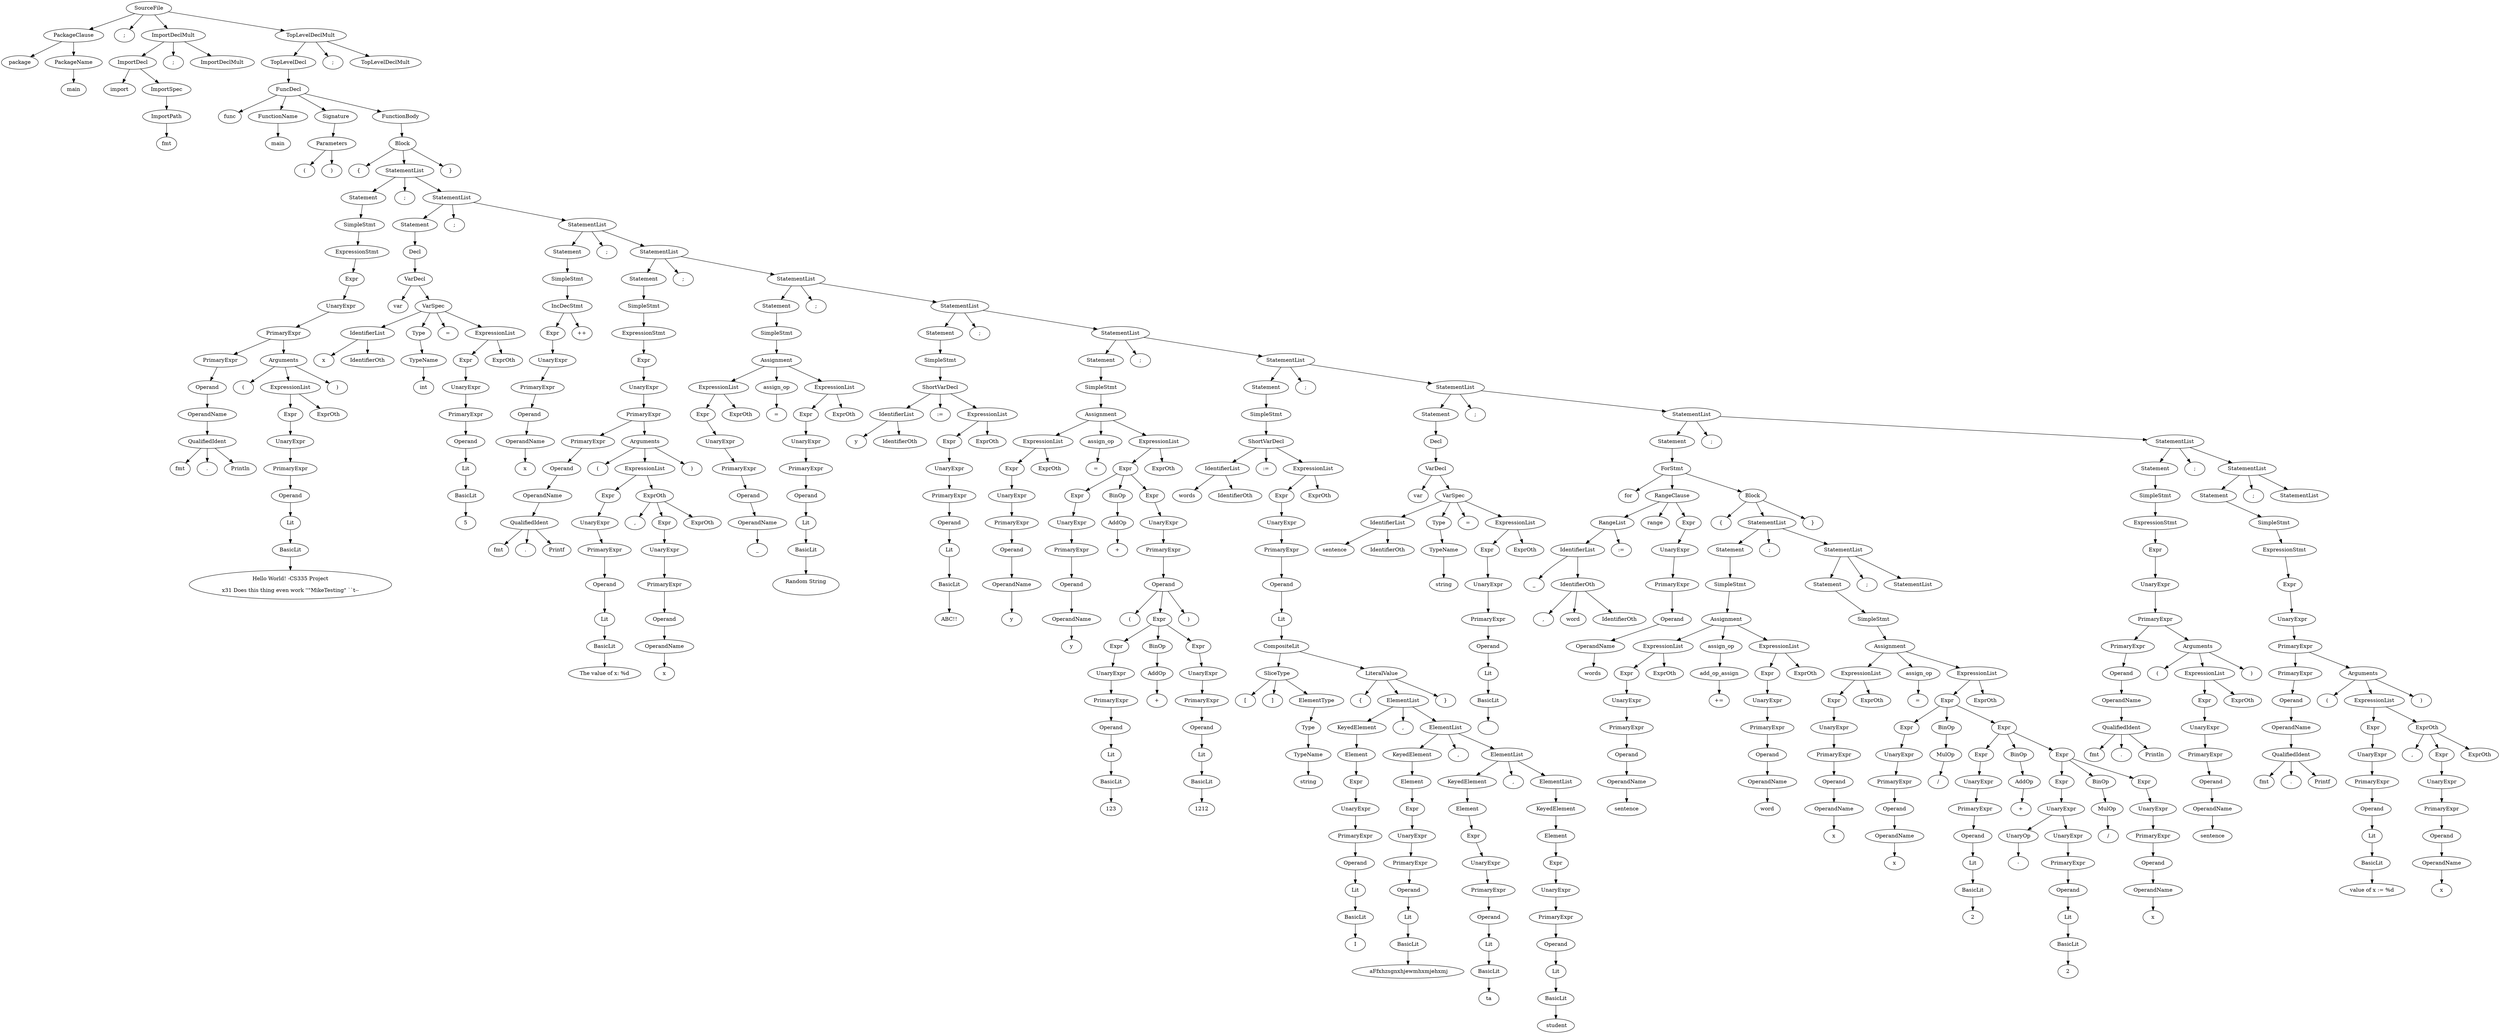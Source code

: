digraph ParseTree {
0[label="SourceFile"]; 1[label="PackageClause"]; 0->1 ;
1[label="PackageClause"]; 2[label="package"]; 1->2 ;
1[label="PackageClause"]; 3[label="PackageName"]; 1->3 ;
3[label="PackageName"]; 4[label="main"]; 3->4 ;
0[label="SourceFile"]; 5[label=";"]; 0->5 ;
0[label="SourceFile"]; 6[label="ImportDeclMult"]; 0->6 ;
6[label="ImportDeclMult"]; 7[label="ImportDecl"]; 6->7 ;
7[label="ImportDecl"]; 8[label="import"]; 7->8 ;
7[label="ImportDecl"]; 9[label="ImportSpec"]; 7->9 ;
9[label="ImportSpec"]; 10[label="ImportPath"]; 9->10 ;
10[label="ImportPath"]; 11[label="fmt"]; 10->11 ;
6[label="ImportDeclMult"]; 12[label=";"]; 6->12 ;
6[label="ImportDeclMult"]; 13[label="ImportDeclMult"]; 6->13 ;
0[label="SourceFile"]; 14[label="TopLevelDeclMult"]; 0->14 ;
14[label="TopLevelDeclMult"]; 15[label="TopLevelDecl"]; 14->15 ;
15[label="TopLevelDecl"]; 16[label="FuncDecl"]; 15->16 ;
16[label="FuncDecl"]; 17[label="func"]; 16->17 ;
16[label="FuncDecl"]; 18[label="FunctionName"]; 16->18 ;
18[label="FunctionName"]; 19[label="main"]; 18->19 ;
16[label="FuncDecl"]; 20[label="Signature"]; 16->20 ;
20[label="Signature"]; 21[label="Parameters"]; 20->21 ;
21[label="Parameters"]; 22[label="("]; 21->22 ;
21[label="Parameters"]; 23[label=")"]; 21->23 ;
16[label="FuncDecl"]; 24[label="FunctionBody"]; 16->24 ;
24[label="FunctionBody"]; 25[label="Block"]; 24->25 ;
25[label="Block"]; 26[label="{"]; 25->26 ;
25[label="Block"]; 27[label="StatementList"]; 25->27 ;
27[label="StatementList"]; 28[label="Statement"]; 27->28 ;
28[label="Statement"]; 29[label="SimpleStmt"]; 28->29 ;
29[label="SimpleStmt"]; 30[label="ExpressionStmt"]; 29->30 ;
30[label="ExpressionStmt"]; 31[label="Expr"]; 30->31 ;
31[label="Expr"]; 32[label="UnaryExpr"]; 31->32 ;
32[label="UnaryExpr"]; 33[label="PrimaryExpr"]; 32->33 ;
33[label="PrimaryExpr"]; 34[label="PrimaryExpr"]; 33->34 ;
34[label="PrimaryExpr"]; 35[label="Operand"]; 34->35 ;
35[label="Operand"]; 36[label="OperandName"]; 35->36 ;
36[label="OperandName"]; 37[label="QualifiedIdent"]; 36->37 ;
37[label="QualifiedIdent"]; 38[label="fmt"]; 37->38 ;
37[label="QualifiedIdent"]; 39[label="."]; 37->39 ;
37[label="QualifiedIdent"]; 40[label="Println"]; 37->40 ;
33[label="PrimaryExpr"]; 41[label="Arguments"]; 33->41 ;
41[label="Arguments"]; 42[label="("]; 41->42 ;
41[label="Arguments"]; 43[label="ExpressionList"]; 41->43 ;
43[label="ExpressionList"]; 44[label="Expr"]; 43->44 ;
44[label="Expr"]; 45[label="UnaryExpr"]; 44->45 ;
45[label="UnaryExpr"]; 46[label="PrimaryExpr"]; 45->46 ;
46[label="PrimaryExpr"]; 47[label="Operand"]; 46->47 ;
47[label="Operand"]; 48[label="Lit"]; 47->48 ;
48[label="Lit"]; 49[label="BasicLit"]; 48->49 ;
49[label="BasicLit"]; 50[label="Hello World! -CS335 Project\n\n\x31 Does this thing even work ''\"MikeTesting\" ``\t--"]; 49->50 ;
43[label="ExpressionList"]; 51[label="ExprOth"]; 43->51 ;
41[label="Arguments"]; 52[label=")"]; 41->52 ;
27[label="StatementList"]; 53[label=";"]; 27->53 ;
27[label="StatementList"]; 54[label="StatementList"]; 27->54 ;
54[label="StatementList"]; 55[label="Statement"]; 54->55 ;
55[label="Statement"]; 56[label="Decl"]; 55->56 ;
56[label="Decl"]; 57[label="VarDecl"]; 56->57 ;
57[label="VarDecl"]; 58[label="var"]; 57->58 ;
57[label="VarDecl"]; 59[label="VarSpec"]; 57->59 ;
59[label="VarSpec"]; 60[label="IdentifierList"]; 59->60 ;
60[label="IdentifierList"]; 61[label="x"]; 60->61 ;
60[label="IdentifierList"]; 62[label="IdentifierOth"]; 60->62 ;
59[label="VarSpec"]; 63[label="Type"]; 59->63 ;
63[label="Type"]; 64[label="TypeName"]; 63->64 ;
64[label="TypeName"]; 65[label="int"]; 64->65 ;
59[label="VarSpec"]; 66[label="="]; 59->66 ;
59[label="VarSpec"]; 67[label="ExpressionList"]; 59->67 ;
67[label="ExpressionList"]; 68[label="Expr"]; 67->68 ;
68[label="Expr"]; 69[label="UnaryExpr"]; 68->69 ;
69[label="UnaryExpr"]; 70[label="PrimaryExpr"]; 69->70 ;
70[label="PrimaryExpr"]; 71[label="Operand"]; 70->71 ;
71[label="Operand"]; 72[label="Lit"]; 71->72 ;
72[label="Lit"]; 73[label="BasicLit"]; 72->73 ;
73[label="BasicLit"]; 74[label="5"]; 73->74 ;
67[label="ExpressionList"]; 75[label="ExprOth"]; 67->75 ;
54[label="StatementList"]; 76[label=";"]; 54->76 ;
54[label="StatementList"]; 77[label="StatementList"]; 54->77 ;
77[label="StatementList"]; 78[label="Statement"]; 77->78 ;
78[label="Statement"]; 79[label="SimpleStmt"]; 78->79 ;
79[label="SimpleStmt"]; 80[label="IncDecStmt"]; 79->80 ;
80[label="IncDecStmt"]; 81[label="Expr"]; 80->81 ;
81[label="Expr"]; 82[label="UnaryExpr"]; 81->82 ;
82[label="UnaryExpr"]; 83[label="PrimaryExpr"]; 82->83 ;
83[label="PrimaryExpr"]; 84[label="Operand"]; 83->84 ;
84[label="Operand"]; 85[label="OperandName"]; 84->85 ;
85[label="OperandName"]; 86[label="x"]; 85->86 ;
80[label="IncDecStmt"]; 87[label="++"]; 80->87 ;
77[label="StatementList"]; 88[label=";"]; 77->88 ;
77[label="StatementList"]; 89[label="StatementList"]; 77->89 ;
89[label="StatementList"]; 90[label="Statement"]; 89->90 ;
90[label="Statement"]; 91[label="SimpleStmt"]; 90->91 ;
91[label="SimpleStmt"]; 92[label="ExpressionStmt"]; 91->92 ;
92[label="ExpressionStmt"]; 93[label="Expr"]; 92->93 ;
93[label="Expr"]; 94[label="UnaryExpr"]; 93->94 ;
94[label="UnaryExpr"]; 95[label="PrimaryExpr"]; 94->95 ;
95[label="PrimaryExpr"]; 96[label="PrimaryExpr"]; 95->96 ;
96[label="PrimaryExpr"]; 97[label="Operand"]; 96->97 ;
97[label="Operand"]; 98[label="OperandName"]; 97->98 ;
98[label="OperandName"]; 99[label="QualifiedIdent"]; 98->99 ;
99[label="QualifiedIdent"]; 100[label="fmt"]; 99->100 ;
99[label="QualifiedIdent"]; 101[label="."]; 99->101 ;
99[label="QualifiedIdent"]; 102[label="Printf"]; 99->102 ;
95[label="PrimaryExpr"]; 103[label="Arguments"]; 95->103 ;
103[label="Arguments"]; 104[label="("]; 103->104 ;
103[label="Arguments"]; 105[label="ExpressionList"]; 103->105 ;
105[label="ExpressionList"]; 106[label="Expr"]; 105->106 ;
106[label="Expr"]; 107[label="UnaryExpr"]; 106->107 ;
107[label="UnaryExpr"]; 108[label="PrimaryExpr"]; 107->108 ;
108[label="PrimaryExpr"]; 109[label="Operand"]; 108->109 ;
109[label="Operand"]; 110[label="Lit"]; 109->110 ;
110[label="Lit"]; 111[label="BasicLit"]; 110->111 ;
111[label="BasicLit"]; 112[label="The value of x: %d\n"]; 111->112 ;
105[label="ExpressionList"]; 113[label="ExprOth"]; 105->113 ;
113[label="ExprOth"]; 114[label=","]; 113->114 ;
113[label="ExprOth"]; 115[label="Expr"]; 113->115 ;
115[label="Expr"]; 116[label="UnaryExpr"]; 115->116 ;
116[label="UnaryExpr"]; 117[label="PrimaryExpr"]; 116->117 ;
117[label="PrimaryExpr"]; 118[label="Operand"]; 117->118 ;
118[label="Operand"]; 119[label="OperandName"]; 118->119 ;
119[label="OperandName"]; 120[label="x"]; 119->120 ;
113[label="ExprOth"]; 121[label="ExprOth"]; 113->121 ;
103[label="Arguments"]; 122[label=")"]; 103->122 ;
89[label="StatementList"]; 123[label=";"]; 89->123 ;
89[label="StatementList"]; 124[label="StatementList"]; 89->124 ;
124[label="StatementList"]; 125[label="Statement"]; 124->125 ;
125[label="Statement"]; 126[label="SimpleStmt"]; 125->126 ;
126[label="SimpleStmt"]; 127[label="Assignment"]; 126->127 ;
127[label="Assignment"]; 128[label="ExpressionList"]; 127->128 ;
128[label="ExpressionList"]; 129[label="Expr"]; 128->129 ;
129[label="Expr"]; 130[label="UnaryExpr"]; 129->130 ;
130[label="UnaryExpr"]; 131[label="PrimaryExpr"]; 130->131 ;
131[label="PrimaryExpr"]; 132[label="Operand"]; 131->132 ;
132[label="Operand"]; 133[label="OperandName"]; 132->133 ;
133[label="OperandName"]; 134[label="_"]; 133->134 ;
128[label="ExpressionList"]; 135[label="ExprOth"]; 128->135 ;
127[label="Assignment"]; 136[label="assign_op"]; 127->136 ;
136[label="assign_op"]; 137[label="="]; 136->137 ;
127[label="Assignment"]; 138[label="ExpressionList"]; 127->138 ;
138[label="ExpressionList"]; 139[label="Expr"]; 138->139 ;
139[label="Expr"]; 140[label="UnaryExpr"]; 139->140 ;
140[label="UnaryExpr"]; 141[label="PrimaryExpr"]; 140->141 ;
141[label="PrimaryExpr"]; 142[label="Operand"]; 141->142 ;
142[label="Operand"]; 143[label="Lit"]; 142->143 ;
143[label="Lit"]; 144[label="BasicLit"]; 143->144 ;
144[label="BasicLit"]; 145[label="Random String\n\n"]; 144->145 ;
138[label="ExpressionList"]; 146[label="ExprOth"]; 138->146 ;
124[label="StatementList"]; 147[label=";"]; 124->147 ;
124[label="StatementList"]; 148[label="StatementList"]; 124->148 ;
148[label="StatementList"]; 149[label="Statement"]; 148->149 ;
149[label="Statement"]; 150[label="SimpleStmt"]; 149->150 ;
150[label="SimpleStmt"]; 151[label="ShortVarDecl"]; 150->151 ;
151[label="ShortVarDecl"]; 152[label="IdentifierList"]; 151->152 ;
152[label="IdentifierList"]; 153[label="y"]; 152->153 ;
152[label="IdentifierList"]; 154[label="IdentifierOth"]; 152->154 ;
151[label="ShortVarDecl"]; 155[label=":="]; 151->155 ;
151[label="ShortVarDecl"]; 156[label="ExpressionList"]; 151->156 ;
156[label="ExpressionList"]; 157[label="Expr"]; 156->157 ;
157[label="Expr"]; 158[label="UnaryExpr"]; 157->158 ;
158[label="UnaryExpr"]; 159[label="PrimaryExpr"]; 158->159 ;
159[label="PrimaryExpr"]; 160[label="Operand"]; 159->160 ;
160[label="Operand"]; 161[label="Lit"]; 160->161 ;
161[label="Lit"]; 162[label="BasicLit"]; 161->162 ;
162[label="BasicLit"]; 163[label="ABC!!"]; 162->163 ;
156[label="ExpressionList"]; 164[label="ExprOth"]; 156->164 ;
148[label="StatementList"]; 165[label=";"]; 148->165 ;
148[label="StatementList"]; 166[label="StatementList"]; 148->166 ;
166[label="StatementList"]; 167[label="Statement"]; 166->167 ;
167[label="Statement"]; 168[label="SimpleStmt"]; 167->168 ;
168[label="SimpleStmt"]; 169[label="Assignment"]; 168->169 ;
169[label="Assignment"]; 170[label="ExpressionList"]; 169->170 ;
170[label="ExpressionList"]; 171[label="Expr"]; 170->171 ;
171[label="Expr"]; 172[label="UnaryExpr"]; 171->172 ;
172[label="UnaryExpr"]; 173[label="PrimaryExpr"]; 172->173 ;
173[label="PrimaryExpr"]; 174[label="Operand"]; 173->174 ;
174[label="Operand"]; 175[label="OperandName"]; 174->175 ;
175[label="OperandName"]; 176[label="y"]; 175->176 ;
170[label="ExpressionList"]; 177[label="ExprOth"]; 170->177 ;
169[label="Assignment"]; 178[label="assign_op"]; 169->178 ;
178[label="assign_op"]; 179[label="="]; 178->179 ;
169[label="Assignment"]; 180[label="ExpressionList"]; 169->180 ;
180[label="ExpressionList"]; 181[label="Expr"]; 180->181 ;
181[label="Expr"]; 182[label="Expr"]; 181->182 ;
182[label="Expr"]; 183[label="UnaryExpr"]; 182->183 ;
183[label="UnaryExpr"]; 184[label="PrimaryExpr"]; 183->184 ;
184[label="PrimaryExpr"]; 185[label="Operand"]; 184->185 ;
185[label="Operand"]; 186[label="OperandName"]; 185->186 ;
186[label="OperandName"]; 187[label="y"]; 186->187 ;
181[label="Expr"]; 188[label="BinOp"]; 181->188 ;
188[label="BinOp"]; 189[label="AddOp"]; 188->189 ;
189[label="AddOp"]; 190[label="+"]; 189->190 ;
181[label="Expr"]; 191[label="Expr"]; 181->191 ;
191[label="Expr"]; 192[label="UnaryExpr"]; 191->192 ;
192[label="UnaryExpr"]; 193[label="PrimaryExpr"]; 192->193 ;
193[label="PrimaryExpr"]; 194[label="Operand"]; 193->194 ;
194[label="Operand"]; 195[label="("]; 194->195 ;
194[label="Operand"]; 196[label="Expr"]; 194->196 ;
196[label="Expr"]; 197[label="Expr"]; 196->197 ;
197[label="Expr"]; 198[label="UnaryExpr"]; 197->198 ;
198[label="UnaryExpr"]; 199[label="PrimaryExpr"]; 198->199 ;
199[label="PrimaryExpr"]; 200[label="Operand"]; 199->200 ;
200[label="Operand"]; 201[label="Lit"]; 200->201 ;
201[label="Lit"]; 202[label="BasicLit"]; 201->202 ;
202[label="BasicLit"]; 203[label="123"]; 202->203 ;
196[label="Expr"]; 204[label="BinOp"]; 196->204 ;
204[label="BinOp"]; 205[label="AddOp"]; 204->205 ;
205[label="AddOp"]; 206[label="+"]; 205->206 ;
196[label="Expr"]; 207[label="Expr"]; 196->207 ;
207[label="Expr"]; 208[label="UnaryExpr"]; 207->208 ;
208[label="UnaryExpr"]; 209[label="PrimaryExpr"]; 208->209 ;
209[label="PrimaryExpr"]; 210[label="Operand"]; 209->210 ;
210[label="Operand"]; 211[label="Lit"]; 210->211 ;
211[label="Lit"]; 212[label="BasicLit"]; 211->212 ;
212[label="BasicLit"]; 213[label="1212"]; 212->213 ;
194[label="Operand"]; 214[label=")"]; 194->214 ;
180[label="ExpressionList"]; 215[label="ExprOth"]; 180->215 ;
166[label="StatementList"]; 216[label=";"]; 166->216 ;
166[label="StatementList"]; 217[label="StatementList"]; 166->217 ;
217[label="StatementList"]; 218[label="Statement"]; 217->218 ;
218[label="Statement"]; 219[label="SimpleStmt"]; 218->219 ;
219[label="SimpleStmt"]; 220[label="ShortVarDecl"]; 219->220 ;
220[label="ShortVarDecl"]; 221[label="IdentifierList"]; 220->221 ;
221[label="IdentifierList"]; 222[label="words"]; 221->222 ;
221[label="IdentifierList"]; 223[label="IdentifierOth"]; 221->223 ;
220[label="ShortVarDecl"]; 224[label=":="]; 220->224 ;
220[label="ShortVarDecl"]; 225[label="ExpressionList"]; 220->225 ;
225[label="ExpressionList"]; 226[label="Expr"]; 225->226 ;
226[label="Expr"]; 227[label="UnaryExpr"]; 226->227 ;
227[label="UnaryExpr"]; 228[label="PrimaryExpr"]; 227->228 ;
228[label="PrimaryExpr"]; 229[label="Operand"]; 228->229 ;
229[label="Operand"]; 230[label="Lit"]; 229->230 ;
230[label="Lit"]; 231[label="CompositeLit"]; 230->231 ;
231[label="CompositeLit"]; 232[label="SliceType"]; 231->232 ;
232[label="SliceType"]; 233[label="["]; 232->233 ;
232[label="SliceType"]; 234[label="]"]; 232->234 ;
232[label="SliceType"]; 235[label="ElementType"]; 232->235 ;
235[label="ElementType"]; 236[label="Type"]; 235->236 ;
236[label="Type"]; 237[label="TypeName"]; 236->237 ;
237[label="TypeName"]; 238[label="string"]; 237->238 ;
231[label="CompositeLit"]; 239[label="LiteralValue"]; 231->239 ;
239[label="LiteralValue"]; 240[label="{"]; 239->240 ;
239[label="LiteralValue"]; 241[label="ElementList"]; 239->241 ;
241[label="ElementList"]; 242[label="KeyedElement"]; 241->242 ;
242[label="KeyedElement"]; 243[label="Element"]; 242->243 ;
243[label="Element"]; 244[label="Expr"]; 243->244 ;
244[label="Expr"]; 245[label="UnaryExpr"]; 244->245 ;
245[label="UnaryExpr"]; 246[label="PrimaryExpr"]; 245->246 ;
246[label="PrimaryExpr"]; 247[label="Operand"]; 246->247 ;
247[label="Operand"]; 248[label="Lit"]; 247->248 ;
248[label="Lit"]; 249[label="BasicLit"]; 248->249 ;
249[label="BasicLit"]; 250[label="I"]; 249->250 ;
241[label="ElementList"]; 251[label=","]; 241->251 ;
241[label="ElementList"]; 252[label="ElementList"]; 241->252 ;
252[label="ElementList"]; 253[label="KeyedElement"]; 252->253 ;
253[label="KeyedElement"]; 254[label="Element"]; 253->254 ;
254[label="Element"]; 255[label="Expr"]; 254->255 ;
255[label="Expr"]; 256[label="UnaryExpr"]; 255->256 ;
256[label="UnaryExpr"]; 257[label="PrimaryExpr"]; 256->257 ;
257[label="PrimaryExpr"]; 258[label="Operand"]; 257->258 ;
258[label="Operand"]; 259[label="Lit"]; 258->259 ;
259[label="Lit"]; 260[label="BasicLit"]; 259->260 ;
260[label="BasicLit"]; 261[label=" aFfxhzsgnxhjewmhxmjehxmj"]; 260->261 ;
252[label="ElementList"]; 262[label=","]; 252->262 ;
252[label="ElementList"]; 263[label="ElementList"]; 252->263 ;
263[label="ElementList"]; 264[label="KeyedElement"]; 263->264 ;
264[label="KeyedElement"]; 265[label="Element"]; 264->265 ;
265[label="Element"]; 266[label="Expr"]; 265->266 ;
266[label="Expr"]; 267[label="UnaryExpr"]; 266->267 ;
267[label="UnaryExpr"]; 268[label="PrimaryExpr"]; 267->268 ;
268[label="PrimaryExpr"]; 269[label="Operand"]; 268->269 ;
269[label="Operand"]; 270[label="Lit"]; 269->270 ;
270[label="Lit"]; 271[label="BasicLit"]; 270->271 ;
271[label="BasicLit"]; 272[label="\ta"]; 271->272 ;
263[label="ElementList"]; 273[label=","]; 263->273 ;
263[label="ElementList"]; 274[label="ElementList"]; 263->274 ;
274[label="ElementList"]; 275[label="KeyedElement"]; 274->275 ;
275[label="KeyedElement"]; 276[label="Element"]; 275->276 ;
276[label="Element"]; 277[label="Expr"]; 276->277 ;
277[label="Expr"]; 278[label="UnaryExpr"]; 277->278 ;
278[label="UnaryExpr"]; 279[label="PrimaryExpr"]; 278->279 ;
279[label="PrimaryExpr"]; 280[label="Operand"]; 279->280 ;
280[label="Operand"]; 281[label="Lit"]; 280->281 ;
281[label="Lit"]; 282[label="BasicLit"]; 281->282 ;
282[label="BasicLit"]; 283[label=" student"]; 282->283 ;
239[label="LiteralValue"]; 284[label="}"]; 239->284 ;
225[label="ExpressionList"]; 285[label="ExprOth"]; 225->285 ;
217[label="StatementList"]; 286[label=";"]; 217->286 ;
217[label="StatementList"]; 287[label="StatementList"]; 217->287 ;
287[label="StatementList"]; 288[label="Statement"]; 287->288 ;
288[label="Statement"]; 289[label="Decl"]; 288->289 ;
289[label="Decl"]; 290[label="VarDecl"]; 289->290 ;
290[label="VarDecl"]; 291[label="var"]; 290->291 ;
290[label="VarDecl"]; 292[label="VarSpec"]; 290->292 ;
292[label="VarSpec"]; 293[label="IdentifierList"]; 292->293 ;
293[label="IdentifierList"]; 294[label="sentence"]; 293->294 ;
293[label="IdentifierList"]; 295[label="IdentifierOth"]; 293->295 ;
292[label="VarSpec"]; 296[label="Type"]; 292->296 ;
296[label="Type"]; 297[label="TypeName"]; 296->297 ;
297[label="TypeName"]; 298[label="string"]; 297->298 ;
292[label="VarSpec"]; 299[label="="]; 292->299 ;
292[label="VarSpec"]; 300[label="ExpressionList"]; 292->300 ;
300[label="ExpressionList"]; 301[label="Expr"]; 300->301 ;
301[label="Expr"]; 302[label="UnaryExpr"]; 301->302 ;
302[label="UnaryExpr"]; 303[label="PrimaryExpr"]; 302->303 ;
303[label="PrimaryExpr"]; 304[label="Operand"]; 303->304 ;
304[label="Operand"]; 305[label="Lit"]; 304->305 ;
305[label="Lit"]; 306[label="BasicLit"]; 305->306 ;
306[label="BasicLit"]; 307[label=""]; 306->307 ;
300[label="ExpressionList"]; 308[label="ExprOth"]; 300->308 ;
287[label="StatementList"]; 309[label=";"]; 287->309 ;
287[label="StatementList"]; 310[label="StatementList"]; 287->310 ;
310[label="StatementList"]; 311[label="Statement"]; 310->311 ;
311[label="Statement"]; 312[label="ForStmt"]; 311->312 ;
312[label="ForStmt"]; 313[label="for"]; 312->313 ;
312[label="ForStmt"]; 314[label="RangeClause"]; 312->314 ;
314[label="RangeClause"]; 315[label="RangeList"]; 314->315 ;
315[label="RangeList"]; 316[label="IdentifierList"]; 315->316 ;
316[label="IdentifierList"]; 317[label="_"]; 316->317 ;
316[label="IdentifierList"]; 318[label="IdentifierOth"]; 316->318 ;
318[label="IdentifierOth"]; 319[label=","]; 318->319 ;
318[label="IdentifierOth"]; 320[label="word"]; 318->320 ;
318[label="IdentifierOth"]; 321[label="IdentifierOth"]; 318->321 ;
315[label="RangeList"]; 322[label=":="]; 315->322 ;
314[label="RangeClause"]; 323[label="range"]; 314->323 ;
314[label="RangeClause"]; 324[label="Expr"]; 314->324 ;
324[label="Expr"]; 325[label="UnaryExpr"]; 324->325 ;
325[label="UnaryExpr"]; 326[label="PrimaryExpr"]; 325->326 ;
326[label="PrimaryExpr"]; 327[label="Operand"]; 326->327 ;
327[label="Operand"]; 328[label="OperandName"]; 327->328 ;
328[label="OperandName"]; 329[label="words"]; 328->329 ;
312[label="ForStmt"]; 330[label="Block"]; 312->330 ;
330[label="Block"]; 331[label="{"]; 330->331 ;
330[label="Block"]; 332[label="StatementList"]; 330->332 ;
332[label="StatementList"]; 333[label="Statement"]; 332->333 ;
333[label="Statement"]; 334[label="SimpleStmt"]; 333->334 ;
334[label="SimpleStmt"]; 335[label="Assignment"]; 334->335 ;
335[label="Assignment"]; 336[label="ExpressionList"]; 335->336 ;
336[label="ExpressionList"]; 337[label="Expr"]; 336->337 ;
337[label="Expr"]; 338[label="UnaryExpr"]; 337->338 ;
338[label="UnaryExpr"]; 339[label="PrimaryExpr"]; 338->339 ;
339[label="PrimaryExpr"]; 340[label="Operand"]; 339->340 ;
340[label="Operand"]; 341[label="OperandName"]; 340->341 ;
341[label="OperandName"]; 342[label="sentence"]; 341->342 ;
336[label="ExpressionList"]; 343[label="ExprOth"]; 336->343 ;
335[label="Assignment"]; 344[label="assign_op"]; 335->344 ;
344[label="assign_op"]; 345[label="add_op_assign"]; 344->345 ;
345[label="add_op_assign"]; 346[label="+="]; 345->346 ;
335[label="Assignment"]; 347[label="ExpressionList"]; 335->347 ;
347[label="ExpressionList"]; 348[label="Expr"]; 347->348 ;
348[label="Expr"]; 349[label="UnaryExpr"]; 348->349 ;
349[label="UnaryExpr"]; 350[label="PrimaryExpr"]; 349->350 ;
350[label="PrimaryExpr"]; 351[label="Operand"]; 350->351 ;
351[label="Operand"]; 352[label="OperandName"]; 351->352 ;
352[label="OperandName"]; 353[label="word"]; 352->353 ;
347[label="ExpressionList"]; 354[label="ExprOth"]; 347->354 ;
332[label="StatementList"]; 355[label=";"]; 332->355 ;
332[label="StatementList"]; 356[label="StatementList"]; 332->356 ;
356[label="StatementList"]; 357[label="Statement"]; 356->357 ;
357[label="Statement"]; 358[label="SimpleStmt"]; 357->358 ;
358[label="SimpleStmt"]; 359[label="Assignment"]; 358->359 ;
359[label="Assignment"]; 360[label="ExpressionList"]; 359->360 ;
360[label="ExpressionList"]; 361[label="Expr"]; 360->361 ;
361[label="Expr"]; 362[label="UnaryExpr"]; 361->362 ;
362[label="UnaryExpr"]; 363[label="PrimaryExpr"]; 362->363 ;
363[label="PrimaryExpr"]; 364[label="Operand"]; 363->364 ;
364[label="Operand"]; 365[label="OperandName"]; 364->365 ;
365[label="OperandName"]; 366[label="x"]; 365->366 ;
360[label="ExpressionList"]; 367[label="ExprOth"]; 360->367 ;
359[label="Assignment"]; 368[label="assign_op"]; 359->368 ;
368[label="assign_op"]; 369[label="="]; 368->369 ;
359[label="Assignment"]; 370[label="ExpressionList"]; 359->370 ;
370[label="ExpressionList"]; 371[label="Expr"]; 370->371 ;
371[label="Expr"]; 372[label="Expr"]; 371->372 ;
372[label="Expr"]; 373[label="UnaryExpr"]; 372->373 ;
373[label="UnaryExpr"]; 374[label="PrimaryExpr"]; 373->374 ;
374[label="PrimaryExpr"]; 375[label="Operand"]; 374->375 ;
375[label="Operand"]; 376[label="OperandName"]; 375->376 ;
376[label="OperandName"]; 377[label="x"]; 376->377 ;
371[label="Expr"]; 378[label="BinOp"]; 371->378 ;
378[label="BinOp"]; 379[label="MulOp"]; 378->379 ;
379[label="MulOp"]; 380[label="/"]; 379->380 ;
371[label="Expr"]; 381[label="Expr"]; 371->381 ;
381[label="Expr"]; 382[label="Expr"]; 381->382 ;
382[label="Expr"]; 383[label="UnaryExpr"]; 382->383 ;
383[label="UnaryExpr"]; 384[label="PrimaryExpr"]; 383->384 ;
384[label="PrimaryExpr"]; 385[label="Operand"]; 384->385 ;
385[label="Operand"]; 386[label="Lit"]; 385->386 ;
386[label="Lit"]; 387[label="BasicLit"]; 386->387 ;
387[label="BasicLit"]; 388[label="2"]; 387->388 ;
381[label="Expr"]; 389[label="BinOp"]; 381->389 ;
389[label="BinOp"]; 390[label="AddOp"]; 389->390 ;
390[label="AddOp"]; 391[label="+"]; 390->391 ;
381[label="Expr"]; 392[label="Expr"]; 381->392 ;
392[label="Expr"]; 393[label="Expr"]; 392->393 ;
393[label="Expr"]; 394[label="UnaryExpr"]; 393->394 ;
394[label="UnaryExpr"]; 395[label="UnaryOp"]; 394->395 ;
395[label="UnaryOp"]; 396[label="-"]; 395->396 ;
394[label="UnaryExpr"]; 397[label="UnaryExpr"]; 394->397 ;
397[label="UnaryExpr"]; 398[label="PrimaryExpr"]; 397->398 ;
398[label="PrimaryExpr"]; 399[label="Operand"]; 398->399 ;
399[label="Operand"]; 400[label="Lit"]; 399->400 ;
400[label="Lit"]; 401[label="BasicLit"]; 400->401 ;
401[label="BasicLit"]; 402[label="2"]; 401->402 ;
392[label="Expr"]; 403[label="BinOp"]; 392->403 ;
403[label="BinOp"]; 404[label="MulOp"]; 403->404 ;
404[label="MulOp"]; 405[label="/"]; 404->405 ;
392[label="Expr"]; 406[label="Expr"]; 392->406 ;
406[label="Expr"]; 407[label="UnaryExpr"]; 406->407 ;
407[label="UnaryExpr"]; 408[label="PrimaryExpr"]; 407->408 ;
408[label="PrimaryExpr"]; 409[label="Operand"]; 408->409 ;
409[label="Operand"]; 410[label="OperandName"]; 409->410 ;
410[label="OperandName"]; 411[label="x"]; 410->411 ;
370[label="ExpressionList"]; 412[label="ExprOth"]; 370->412 ;
356[label="StatementList"]; 413[label=";"]; 356->413 ;
356[label="StatementList"]; 414[label="StatementList"]; 356->414 ;
330[label="Block"]; 415[label="}"]; 330->415 ;
310[label="StatementList"]; 416[label=";"]; 310->416 ;
310[label="StatementList"]; 417[label="StatementList"]; 310->417 ;
417[label="StatementList"]; 418[label="Statement"]; 417->418 ;
418[label="Statement"]; 419[label="SimpleStmt"]; 418->419 ;
419[label="SimpleStmt"]; 420[label="ExpressionStmt"]; 419->420 ;
420[label="ExpressionStmt"]; 421[label="Expr"]; 420->421 ;
421[label="Expr"]; 422[label="UnaryExpr"]; 421->422 ;
422[label="UnaryExpr"]; 423[label="PrimaryExpr"]; 422->423 ;
423[label="PrimaryExpr"]; 424[label="PrimaryExpr"]; 423->424 ;
424[label="PrimaryExpr"]; 425[label="Operand"]; 424->425 ;
425[label="Operand"]; 426[label="OperandName"]; 425->426 ;
426[label="OperandName"]; 427[label="QualifiedIdent"]; 426->427 ;
427[label="QualifiedIdent"]; 428[label="fmt"]; 427->428 ;
427[label="QualifiedIdent"]; 429[label="."]; 427->429 ;
427[label="QualifiedIdent"]; 430[label="Println"]; 427->430 ;
423[label="PrimaryExpr"]; 431[label="Arguments"]; 423->431 ;
431[label="Arguments"]; 432[label="("]; 431->432 ;
431[label="Arguments"]; 433[label="ExpressionList"]; 431->433 ;
433[label="ExpressionList"]; 434[label="Expr"]; 433->434 ;
434[label="Expr"]; 435[label="UnaryExpr"]; 434->435 ;
435[label="UnaryExpr"]; 436[label="PrimaryExpr"]; 435->436 ;
436[label="PrimaryExpr"]; 437[label="Operand"]; 436->437 ;
437[label="Operand"]; 438[label="OperandName"]; 437->438 ;
438[label="OperandName"]; 439[label="sentence"]; 438->439 ;
433[label="ExpressionList"]; 440[label="ExprOth"]; 433->440 ;
431[label="Arguments"]; 441[label=")"]; 431->441 ;
417[label="StatementList"]; 442[label=";"]; 417->442 ;
417[label="StatementList"]; 443[label="StatementList"]; 417->443 ;
443[label="StatementList"]; 444[label="Statement"]; 443->444 ;
444[label="Statement"]; 445[label="SimpleStmt"]; 444->445 ;
445[label="SimpleStmt"]; 446[label="ExpressionStmt"]; 445->446 ;
446[label="ExpressionStmt"]; 447[label="Expr"]; 446->447 ;
447[label="Expr"]; 448[label="UnaryExpr"]; 447->448 ;
448[label="UnaryExpr"]; 449[label="PrimaryExpr"]; 448->449 ;
449[label="PrimaryExpr"]; 450[label="PrimaryExpr"]; 449->450 ;
450[label="PrimaryExpr"]; 451[label="Operand"]; 450->451 ;
451[label="Operand"]; 452[label="OperandName"]; 451->452 ;
452[label="OperandName"]; 453[label="QualifiedIdent"]; 452->453 ;
453[label="QualifiedIdent"]; 454[label="fmt"]; 453->454 ;
453[label="QualifiedIdent"]; 455[label="."]; 453->455 ;
453[label="QualifiedIdent"]; 456[label="Printf"]; 453->456 ;
449[label="PrimaryExpr"]; 457[label="Arguments"]; 449->457 ;
457[label="Arguments"]; 458[label="("]; 457->458 ;
457[label="Arguments"]; 459[label="ExpressionList"]; 457->459 ;
459[label="ExpressionList"]; 460[label="Expr"]; 459->460 ;
460[label="Expr"]; 461[label="UnaryExpr"]; 460->461 ;
461[label="UnaryExpr"]; 462[label="PrimaryExpr"]; 461->462 ;
462[label="PrimaryExpr"]; 463[label="Operand"]; 462->463 ;
463[label="Operand"]; 464[label="Lit"]; 463->464 ;
464[label="Lit"]; 465[label="BasicLit"]; 464->465 ;
465[label="BasicLit"]; 466[label="value of x := %d\n"]; 465->466 ;
459[label="ExpressionList"]; 467[label="ExprOth"]; 459->467 ;
467[label="ExprOth"]; 468[label=","]; 467->468 ;
467[label="ExprOth"]; 469[label="Expr"]; 467->469 ;
469[label="Expr"]; 470[label="UnaryExpr"]; 469->470 ;
470[label="UnaryExpr"]; 471[label="PrimaryExpr"]; 470->471 ;
471[label="PrimaryExpr"]; 472[label="Operand"]; 471->472 ;
472[label="Operand"]; 473[label="OperandName"]; 472->473 ;
473[label="OperandName"]; 474[label="x"]; 473->474 ;
467[label="ExprOth"]; 475[label="ExprOth"]; 467->475 ;
457[label="Arguments"]; 476[label=")"]; 457->476 ;
443[label="StatementList"]; 477[label=";"]; 443->477 ;
443[label="StatementList"]; 478[label="StatementList"]; 443->478 ;
25[label="Block"]; 479[label="}"]; 25->479 ;
14[label="TopLevelDeclMult"]; 480[label=";"]; 14->480 ;
14[label="TopLevelDeclMult"]; 481[label="TopLevelDeclMult"]; 14->481 ;
}